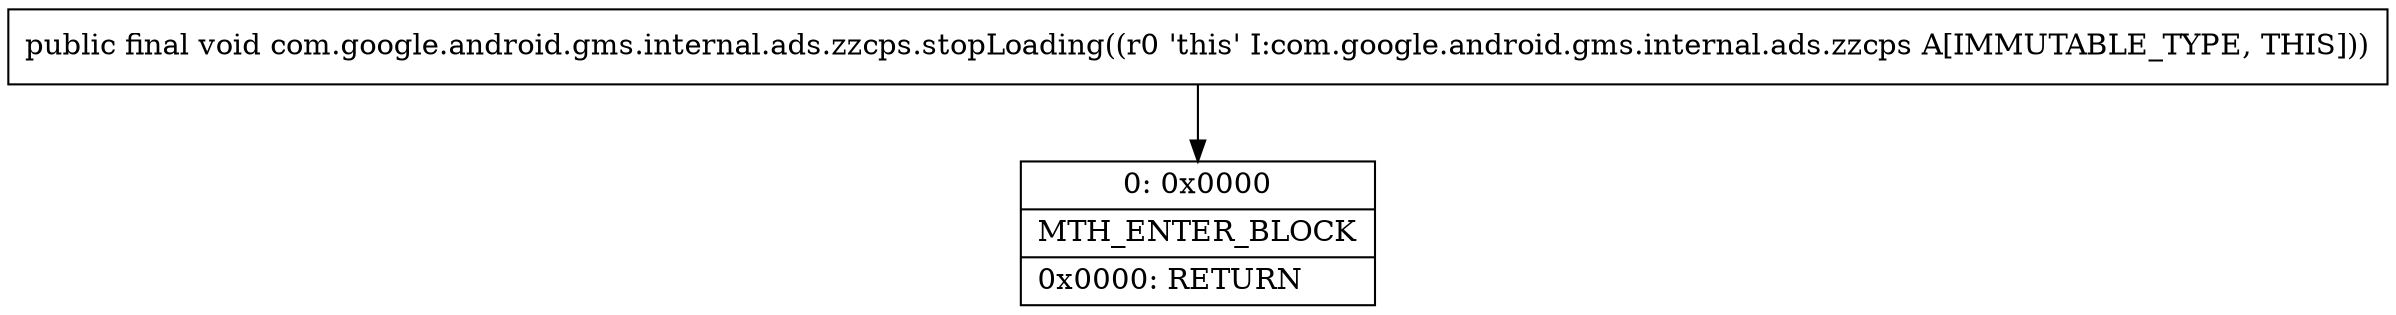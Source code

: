 digraph "CFG forcom.google.android.gms.internal.ads.zzcps.stopLoading()V" {
Node_0 [shape=record,label="{0\:\ 0x0000|MTH_ENTER_BLOCK\l|0x0000: RETURN   \l}"];
MethodNode[shape=record,label="{public final void com.google.android.gms.internal.ads.zzcps.stopLoading((r0 'this' I:com.google.android.gms.internal.ads.zzcps A[IMMUTABLE_TYPE, THIS])) }"];
MethodNode -> Node_0;
}

